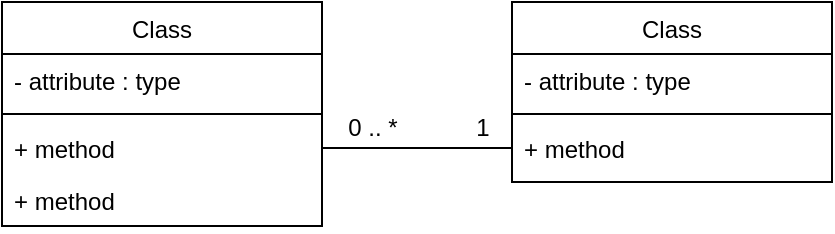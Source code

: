 <mxfile version="22.1.2" type="device">
  <diagram name="Page-1" id="-AKoRt-Z83vpoWoaHVEd">
    <mxGraphModel dx="586" dy="338" grid="1" gridSize="10" guides="1" tooltips="1" connect="1" arrows="1" fold="1" page="1" pageScale="1" pageWidth="850" pageHeight="1100" math="0" shadow="0">
      <root>
        <mxCell id="0" />
        <mxCell id="1" parent="0" />
        <mxCell id="3xpDywNY13RNCCXxiwqX-52" style="edgeStyle=orthogonalEdgeStyle;rounded=0;orthogonalLoop=1;jettySize=auto;html=1;exitX=0;exitY=0.5;exitDx=0;exitDy=0;entryX=1;entryY=0.5;entryDx=0;entryDy=0;endArrow=none;endFill=0;" edge="1" parent="1" source="3xpDywNY13RNCCXxiwqX-43">
          <mxGeometry relative="1" as="geometry">
            <mxPoint x="230" y="171" as="targetPoint" />
          </mxGeometry>
        </mxCell>
        <mxCell id="3xpDywNY13RNCCXxiwqX-54" value="0 .. *" style="text;html=1;align=center;verticalAlign=middle;resizable=0;points=[];autosize=1;strokeColor=none;fillColor=none;" vertex="1" parent="1">
          <mxGeometry x="250" y="128" width="50" height="30" as="geometry" />
        </mxCell>
        <mxCell id="3xpDywNY13RNCCXxiwqX-57" value="Class" style="swimlane;fontStyle=0;align=center;verticalAlign=top;childLayout=stackLayout;horizontal=1;startSize=26;horizontalStack=0;resizeParent=1;resizeLast=0;collapsible=1;marginBottom=0;rounded=0;shadow=0;strokeWidth=1;" vertex="1" parent="1">
          <mxGeometry x="90" y="80" width="160" height="112" as="geometry">
            <mxRectangle x="550" y="140" width="160" height="26" as="alternateBounds" />
          </mxGeometry>
        </mxCell>
        <mxCell id="3xpDywNY13RNCCXxiwqX-58" value="- attribute : type" style="text;align=left;verticalAlign=top;spacingLeft=4;spacingRight=4;overflow=hidden;rotatable=0;points=[[0,0.5],[1,0.5]];portConstraint=eastwest;" vertex="1" parent="3xpDywNY13RNCCXxiwqX-57">
          <mxGeometry y="26" width="160" height="26" as="geometry" />
        </mxCell>
        <mxCell id="3xpDywNY13RNCCXxiwqX-59" value="" style="line;html=1;strokeWidth=1;align=left;verticalAlign=middle;spacingTop=-1;spacingLeft=3;spacingRight=3;rotatable=0;labelPosition=right;points=[];portConstraint=eastwest;" vertex="1" parent="3xpDywNY13RNCCXxiwqX-57">
          <mxGeometry y="52" width="160" height="8" as="geometry" />
        </mxCell>
        <mxCell id="3xpDywNY13RNCCXxiwqX-60" value="+ method" style="text;align=left;verticalAlign=top;spacingLeft=4;spacingRight=4;overflow=hidden;rotatable=0;points=[[0,0.5],[1,0.5]];portConstraint=eastwest;rounded=0;shadow=0;html=0;" vertex="1" parent="3xpDywNY13RNCCXxiwqX-57">
          <mxGeometry y="60" width="160" height="26" as="geometry" />
        </mxCell>
        <mxCell id="3xpDywNY13RNCCXxiwqX-66" value="+ method" style="text;align=left;verticalAlign=top;spacingLeft=4;spacingRight=4;overflow=hidden;rotatable=0;points=[[0,0.5],[1,0.5]];portConstraint=eastwest;rounded=0;shadow=0;html=0;" vertex="1" parent="3xpDywNY13RNCCXxiwqX-57">
          <mxGeometry y="86" width="160" height="26" as="geometry" />
        </mxCell>
        <mxCell id="3xpDywNY13RNCCXxiwqX-61" value="Class" style="swimlane;fontStyle=0;align=center;verticalAlign=top;childLayout=stackLayout;horizontal=1;startSize=26;horizontalStack=0;resizeParent=1;resizeLast=0;collapsible=1;marginBottom=0;rounded=0;shadow=0;strokeWidth=1;" vertex="1" parent="1">
          <mxGeometry x="345" y="80" width="160" height="90" as="geometry">
            <mxRectangle x="550" y="140" width="160" height="26" as="alternateBounds" />
          </mxGeometry>
        </mxCell>
        <mxCell id="3xpDywNY13RNCCXxiwqX-62" value="- attribute : type" style="text;align=left;verticalAlign=top;spacingLeft=4;spacingRight=4;overflow=hidden;rotatable=0;points=[[0,0.5],[1,0.5]];portConstraint=eastwest;" vertex="1" parent="3xpDywNY13RNCCXxiwqX-61">
          <mxGeometry y="26" width="160" height="26" as="geometry" />
        </mxCell>
        <mxCell id="3xpDywNY13RNCCXxiwqX-63" value="" style="line;html=1;strokeWidth=1;align=left;verticalAlign=middle;spacingTop=-1;spacingLeft=3;spacingRight=3;rotatable=0;labelPosition=right;points=[];portConstraint=eastwest;" vertex="1" parent="3xpDywNY13RNCCXxiwqX-61">
          <mxGeometry y="52" width="160" height="8" as="geometry" />
        </mxCell>
        <mxCell id="3xpDywNY13RNCCXxiwqX-64" value="+ method" style="text;align=left;verticalAlign=top;spacingLeft=4;spacingRight=4;overflow=hidden;rotatable=0;points=[[0,0.5],[1,0.5]];portConstraint=eastwest;rounded=0;shadow=0;html=0;" vertex="1" parent="3xpDywNY13RNCCXxiwqX-61">
          <mxGeometry y="60" width="160" height="26" as="geometry" />
        </mxCell>
        <mxCell id="3xpDywNY13RNCCXxiwqX-65" style="edgeStyle=orthogonalEdgeStyle;rounded=0;orthogonalLoop=1;jettySize=auto;html=1;exitX=1;exitY=0.5;exitDx=0;exitDy=0;endArrow=none;endFill=0;" edge="1" parent="1" source="3xpDywNY13RNCCXxiwqX-60" target="3xpDywNY13RNCCXxiwqX-64">
          <mxGeometry relative="1" as="geometry" />
        </mxCell>
        <mxCell id="3xpDywNY13RNCCXxiwqX-68" value="1" style="text;html=1;align=center;verticalAlign=middle;resizable=0;points=[];autosize=1;strokeColor=none;fillColor=none;" vertex="1" parent="1">
          <mxGeometry x="315" y="128" width="30" height="30" as="geometry" />
        </mxCell>
      </root>
    </mxGraphModel>
  </diagram>
</mxfile>
